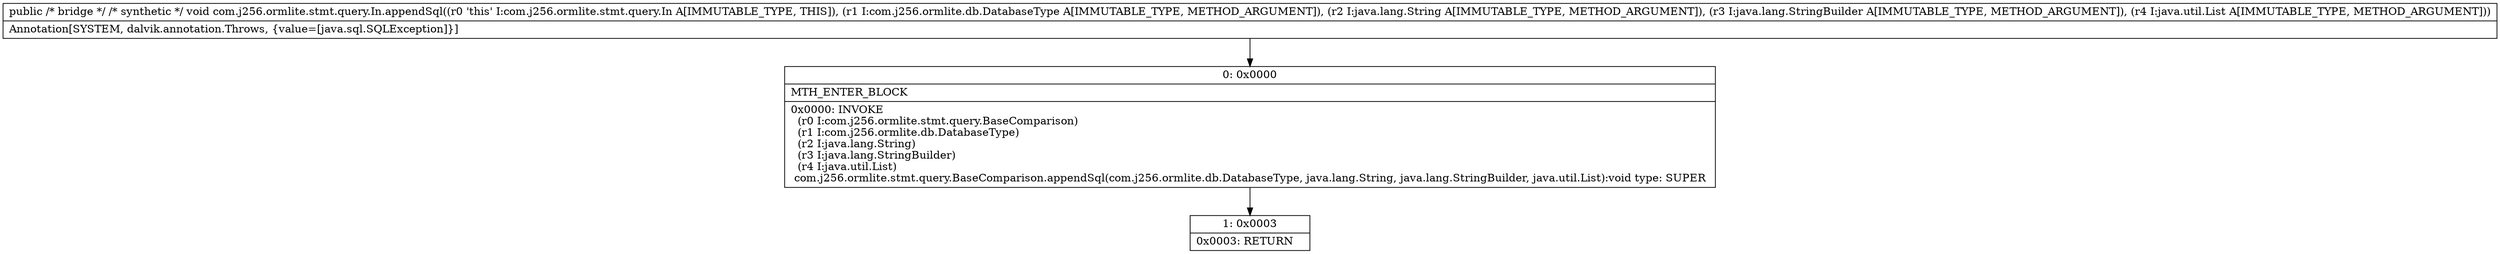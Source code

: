 digraph "CFG forcom.j256.ormlite.stmt.query.In.appendSql(Lcom\/j256\/ormlite\/db\/DatabaseType;Ljava\/lang\/String;Ljava\/lang\/StringBuilder;Ljava\/util\/List;)V" {
Node_0 [shape=record,label="{0\:\ 0x0000|MTH_ENTER_BLOCK\l|0x0000: INVOKE  \l  (r0 I:com.j256.ormlite.stmt.query.BaseComparison)\l  (r1 I:com.j256.ormlite.db.DatabaseType)\l  (r2 I:java.lang.String)\l  (r3 I:java.lang.StringBuilder)\l  (r4 I:java.util.List)\l com.j256.ormlite.stmt.query.BaseComparison.appendSql(com.j256.ormlite.db.DatabaseType, java.lang.String, java.lang.StringBuilder, java.util.List):void type: SUPER \l}"];
Node_1 [shape=record,label="{1\:\ 0x0003|0x0003: RETURN   \l}"];
MethodNode[shape=record,label="{public \/* bridge *\/ \/* synthetic *\/ void com.j256.ormlite.stmt.query.In.appendSql((r0 'this' I:com.j256.ormlite.stmt.query.In A[IMMUTABLE_TYPE, THIS]), (r1 I:com.j256.ormlite.db.DatabaseType A[IMMUTABLE_TYPE, METHOD_ARGUMENT]), (r2 I:java.lang.String A[IMMUTABLE_TYPE, METHOD_ARGUMENT]), (r3 I:java.lang.StringBuilder A[IMMUTABLE_TYPE, METHOD_ARGUMENT]), (r4 I:java.util.List A[IMMUTABLE_TYPE, METHOD_ARGUMENT]))  | Annotation[SYSTEM, dalvik.annotation.Throws, \{value=[java.sql.SQLException]\}]\l}"];
MethodNode -> Node_0;
Node_0 -> Node_1;
}


